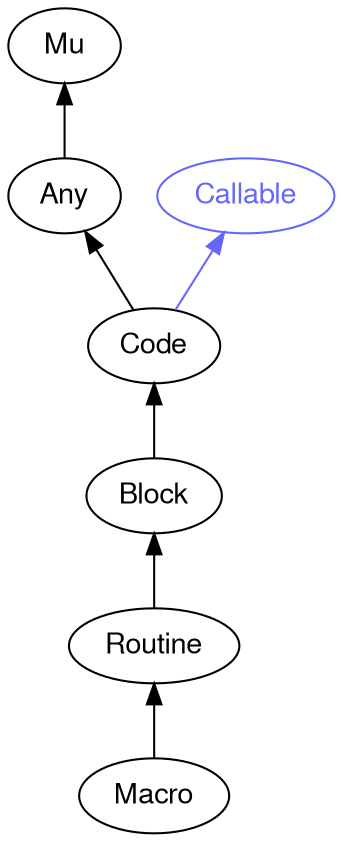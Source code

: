digraph "perl6-type-graph" {
    rankdir=BT;
    splines=polyline;
    overlap=false; 
    // Types
    "Macro" [color="#000000", fontcolor="#000000", href="/type/Macro", fontname="FreeSans"];
    "Mu" [color="#000000", fontcolor="#000000", href="/type/Mu", fontname="FreeSans"];
    "Any" [color="#000000", fontcolor="#000000", href="/type/Any", fontname="FreeSans"];
    "Callable" [color="#6666FF", fontcolor="#6666FF", href="/type/Callable", fontname="FreeSans"];
    "Code" [color="#000000", fontcolor="#000000", href="/type/Code", fontname="FreeSans"];
    "Block" [color="#000000", fontcolor="#000000", href="/type/Block", fontname="FreeSans"];
    "Routine" [color="#000000", fontcolor="#000000", href="/type/Routine", fontname="FreeSans"];

    // Superclasses
    "Macro" -> "Routine" [color="#000000"];
    "Any" -> "Mu" [color="#000000"];
    "Code" -> "Any" [color="#000000"];
    "Block" -> "Code" [color="#000000"];
    "Routine" -> "Block" [color="#000000"];

    // Roles
    "Code" -> "Callable" [color="#6666FF"];
}
